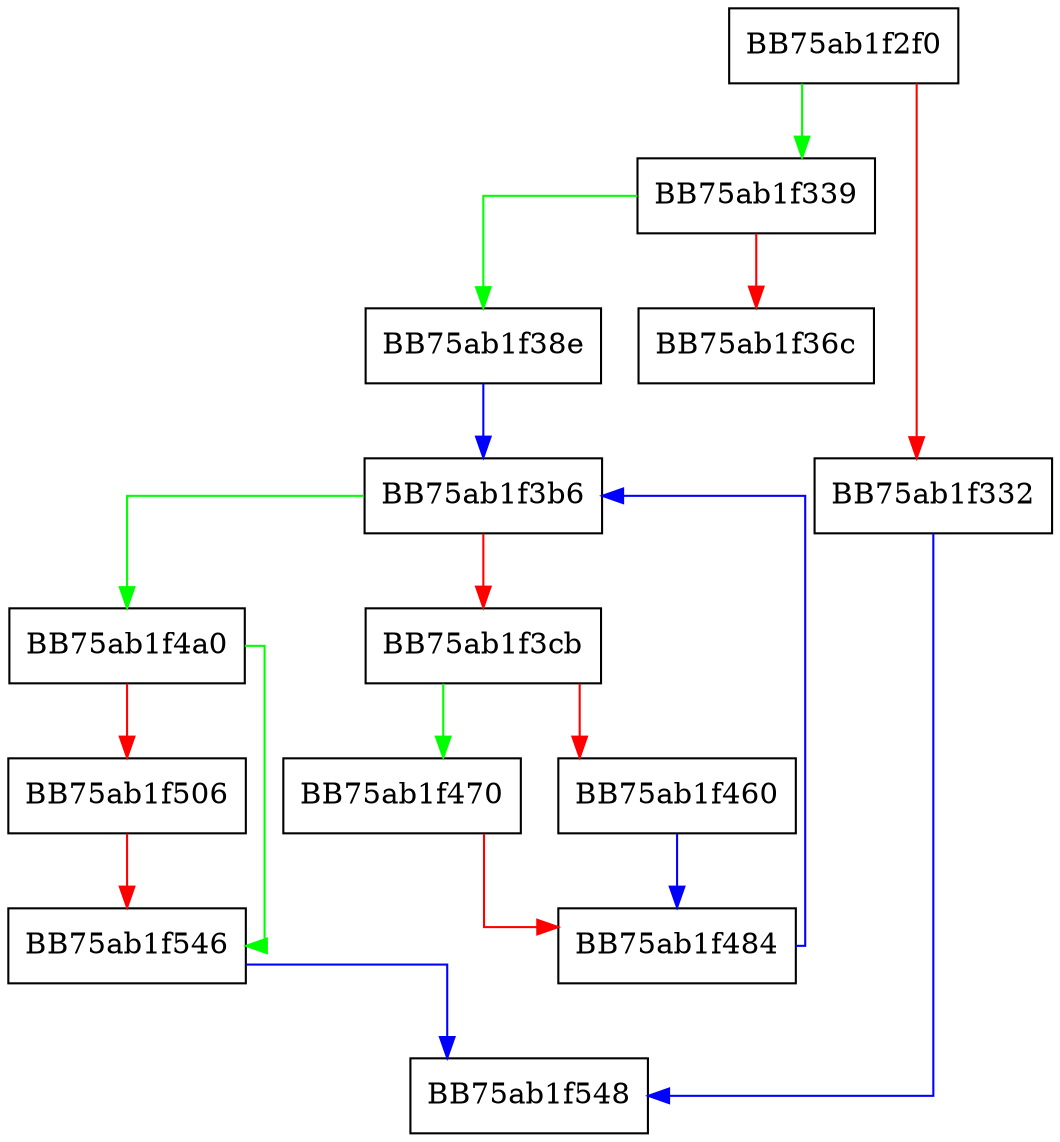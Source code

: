 digraph RollingQueueAppendMultiNamespaced {
  node [shape="box"];
  graph [splines=ortho];
  BB75ab1f2f0 -> BB75ab1f339 [color="green"];
  BB75ab1f2f0 -> BB75ab1f332 [color="red"];
  BB75ab1f332 -> BB75ab1f548 [color="blue"];
  BB75ab1f339 -> BB75ab1f38e [color="green"];
  BB75ab1f339 -> BB75ab1f36c [color="red"];
  BB75ab1f38e -> BB75ab1f3b6 [color="blue"];
  BB75ab1f3b6 -> BB75ab1f4a0 [color="green"];
  BB75ab1f3b6 -> BB75ab1f3cb [color="red"];
  BB75ab1f3cb -> BB75ab1f470 [color="green"];
  BB75ab1f3cb -> BB75ab1f460 [color="red"];
  BB75ab1f460 -> BB75ab1f484 [color="blue"];
  BB75ab1f470 -> BB75ab1f484 [color="red"];
  BB75ab1f484 -> BB75ab1f3b6 [color="blue"];
  BB75ab1f4a0 -> BB75ab1f546 [color="green"];
  BB75ab1f4a0 -> BB75ab1f506 [color="red"];
  BB75ab1f506 -> BB75ab1f546 [color="red"];
  BB75ab1f546 -> BB75ab1f548 [color="blue"];
}